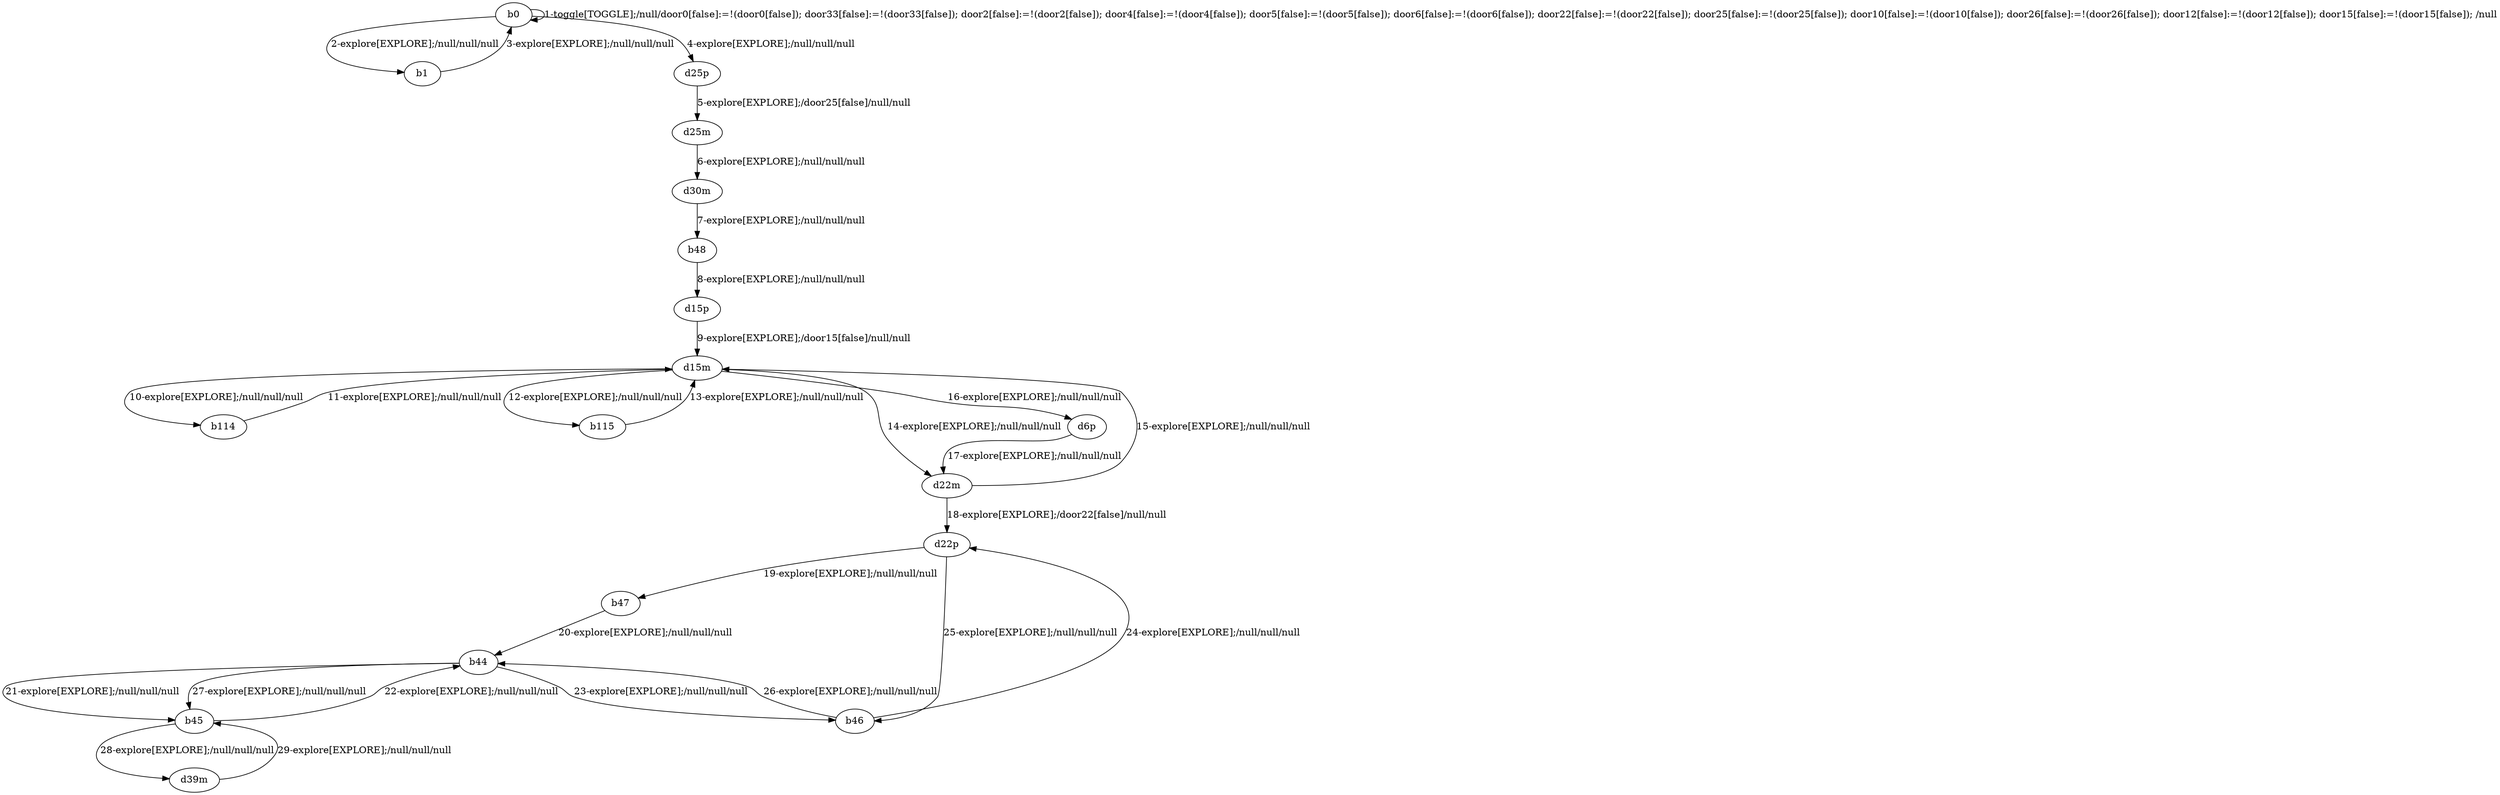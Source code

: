 # Total number of goals covered by this test: 1
# d39m --> b45

digraph g {
"b0" -> "b0" [label = "1-toggle[TOGGLE];/null/door0[false]:=!(door0[false]); door33[false]:=!(door33[false]); door2[false]:=!(door2[false]); door4[false]:=!(door4[false]); door5[false]:=!(door5[false]); door6[false]:=!(door6[false]); door22[false]:=!(door22[false]); door25[false]:=!(door25[false]); door10[false]:=!(door10[false]); door26[false]:=!(door26[false]); door12[false]:=!(door12[false]); door15[false]:=!(door15[false]); /null"];
"b0" -> "b1" [label = "2-explore[EXPLORE];/null/null/null"];
"b1" -> "b0" [label = "3-explore[EXPLORE];/null/null/null"];
"b0" -> "d25p" [label = "4-explore[EXPLORE];/null/null/null"];
"d25p" -> "d25m" [label = "5-explore[EXPLORE];/door25[false]/null/null"];
"d25m" -> "d30m" [label = "6-explore[EXPLORE];/null/null/null"];
"d30m" -> "b48" [label = "7-explore[EXPLORE];/null/null/null"];
"b48" -> "d15p" [label = "8-explore[EXPLORE];/null/null/null"];
"d15p" -> "d15m" [label = "9-explore[EXPLORE];/door15[false]/null/null"];
"d15m" -> "b114" [label = "10-explore[EXPLORE];/null/null/null"];
"b114" -> "d15m" [label = "11-explore[EXPLORE];/null/null/null"];
"d15m" -> "b115" [label = "12-explore[EXPLORE];/null/null/null"];
"b115" -> "d15m" [label = "13-explore[EXPLORE];/null/null/null"];
"d15m" -> "d22m" [label = "14-explore[EXPLORE];/null/null/null"];
"d22m" -> "d15m" [label = "15-explore[EXPLORE];/null/null/null"];
"d15m" -> "d6p" [label = "16-explore[EXPLORE];/null/null/null"];
"d6p" -> "d22m" [label = "17-explore[EXPLORE];/null/null/null"];
"d22m" -> "d22p" [label = "18-explore[EXPLORE];/door22[false]/null/null"];
"d22p" -> "b47" [label = "19-explore[EXPLORE];/null/null/null"];
"b47" -> "b44" [label = "20-explore[EXPLORE];/null/null/null"];
"b44" -> "b45" [label = "21-explore[EXPLORE];/null/null/null"];
"b45" -> "b44" [label = "22-explore[EXPLORE];/null/null/null"];
"b44" -> "b46" [label = "23-explore[EXPLORE];/null/null/null"];
"b46" -> "d22p" [label = "24-explore[EXPLORE];/null/null/null"];
"d22p" -> "b46" [label = "25-explore[EXPLORE];/null/null/null"];
"b46" -> "b44" [label = "26-explore[EXPLORE];/null/null/null"];
"b44" -> "b45" [label = "27-explore[EXPLORE];/null/null/null"];
"b45" -> "d39m" [label = "28-explore[EXPLORE];/null/null/null"];
"d39m" -> "b45" [label = "29-explore[EXPLORE];/null/null/null"];
}